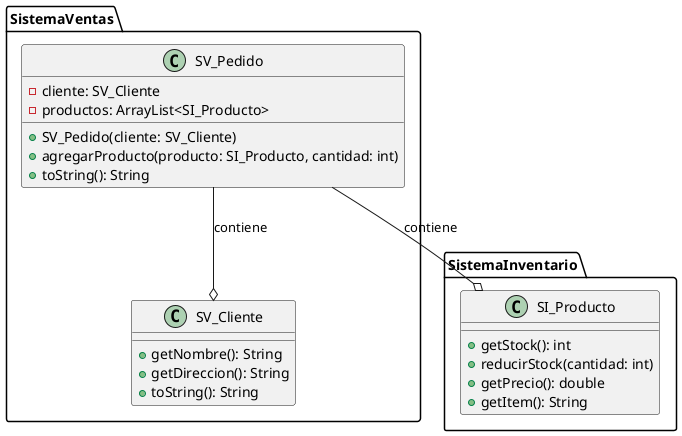 @startuml
package SistemaVentas {
  class SV_Pedido {
    - cliente: SV_Cliente
    - productos: ArrayList<SI_Producto>
    + SV_Pedido(cliente: SV_Cliente)
    + agregarProducto(producto: SI_Producto, cantidad: int)
    + toString(): String
  }

  class SV_Cliente {
    + getNombre(): String
    + getDireccion(): String
    + toString(): String
  }
}

package SistemaInventario {
  class SI_Producto {
    + getStock(): int
    + reducirStock(cantidad: int)
    + getPrecio(): double
    + getItem(): String
  }
}

SV_Pedido --o SV_Cliente : contiene
SV_Pedido --o SI_Producto : contiene
@enduml